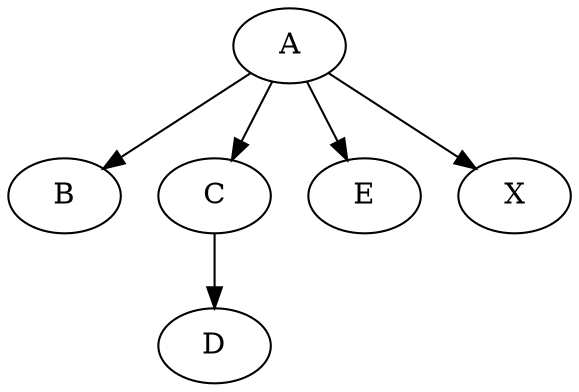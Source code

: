 digraph {
		A -> B [label=""]
		A -> C [label=""]
		A -> E [label=""]
		A -> X [label=""]
		C -> D [label=""]
}